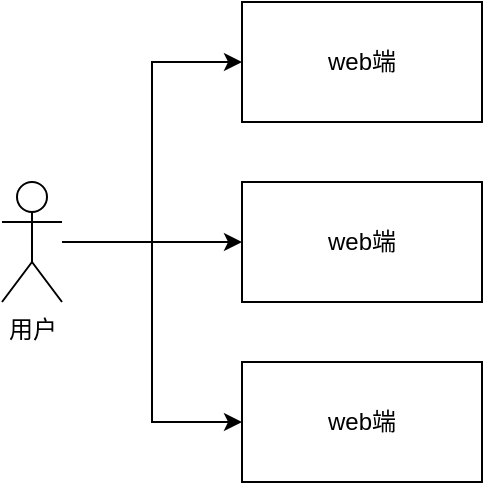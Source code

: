 <mxfile version="24.5.4" type="github">
  <diagram name="第 1 页" id="zjCArH2acj9Xpz1n0uYs">
    <mxGraphModel dx="1242" dy="726" grid="1" gridSize="10" guides="1" tooltips="1" connect="1" arrows="1" fold="1" page="1" pageScale="1" pageWidth="827" pageHeight="1169" math="0" shadow="0">
      <root>
        <mxCell id="0" />
        <mxCell id="1" parent="0" />
        <mxCell id="oRBSnb2noXeLBN8WyIWs-1" value="web端" style="rounded=0;whiteSpace=wrap;html=1;" parent="1" vertex="1">
          <mxGeometry x="180" y="270" width="120" height="60" as="geometry" />
        </mxCell>
        <mxCell id="oRBSnb2noXeLBN8WyIWs-5" style="edgeStyle=orthogonalEdgeStyle;rounded=0;orthogonalLoop=1;jettySize=auto;html=1;" parent="1" source="oRBSnb2noXeLBN8WyIWs-2" target="oRBSnb2noXeLBN8WyIWs-1" edge="1">
          <mxGeometry relative="1" as="geometry" />
        </mxCell>
        <mxCell id="j-CgqHqtVH4fhvZrluY0-2" style="edgeStyle=orthogonalEdgeStyle;rounded=0;orthogonalLoop=1;jettySize=auto;html=1;entryX=0;entryY=0.5;entryDx=0;entryDy=0;" edge="1" parent="1" source="oRBSnb2noXeLBN8WyIWs-2" target="j-CgqHqtVH4fhvZrluY0-1">
          <mxGeometry relative="1" as="geometry" />
        </mxCell>
        <mxCell id="j-CgqHqtVH4fhvZrluY0-4" style="edgeStyle=orthogonalEdgeStyle;rounded=0;orthogonalLoop=1;jettySize=auto;html=1;entryX=0;entryY=0.5;entryDx=0;entryDy=0;" edge="1" parent="1" source="oRBSnb2noXeLBN8WyIWs-2" target="j-CgqHqtVH4fhvZrluY0-3">
          <mxGeometry relative="1" as="geometry" />
        </mxCell>
        <mxCell id="oRBSnb2noXeLBN8WyIWs-2" value="用户" style="shape=umlActor;verticalLabelPosition=bottom;verticalAlign=top;html=1;outlineConnect=0;" parent="1" vertex="1">
          <mxGeometry x="60" y="270" width="30" height="60" as="geometry" />
        </mxCell>
        <mxCell id="j-CgqHqtVH4fhvZrluY0-1" value="web端" style="rounded=0;whiteSpace=wrap;html=1;" vertex="1" parent="1">
          <mxGeometry x="180" y="180" width="120" height="60" as="geometry" />
        </mxCell>
        <mxCell id="j-CgqHqtVH4fhvZrluY0-3" value="web端" style="rounded=0;whiteSpace=wrap;html=1;" vertex="1" parent="1">
          <mxGeometry x="180" y="360" width="120" height="60" as="geometry" />
        </mxCell>
      </root>
    </mxGraphModel>
  </diagram>
</mxfile>
